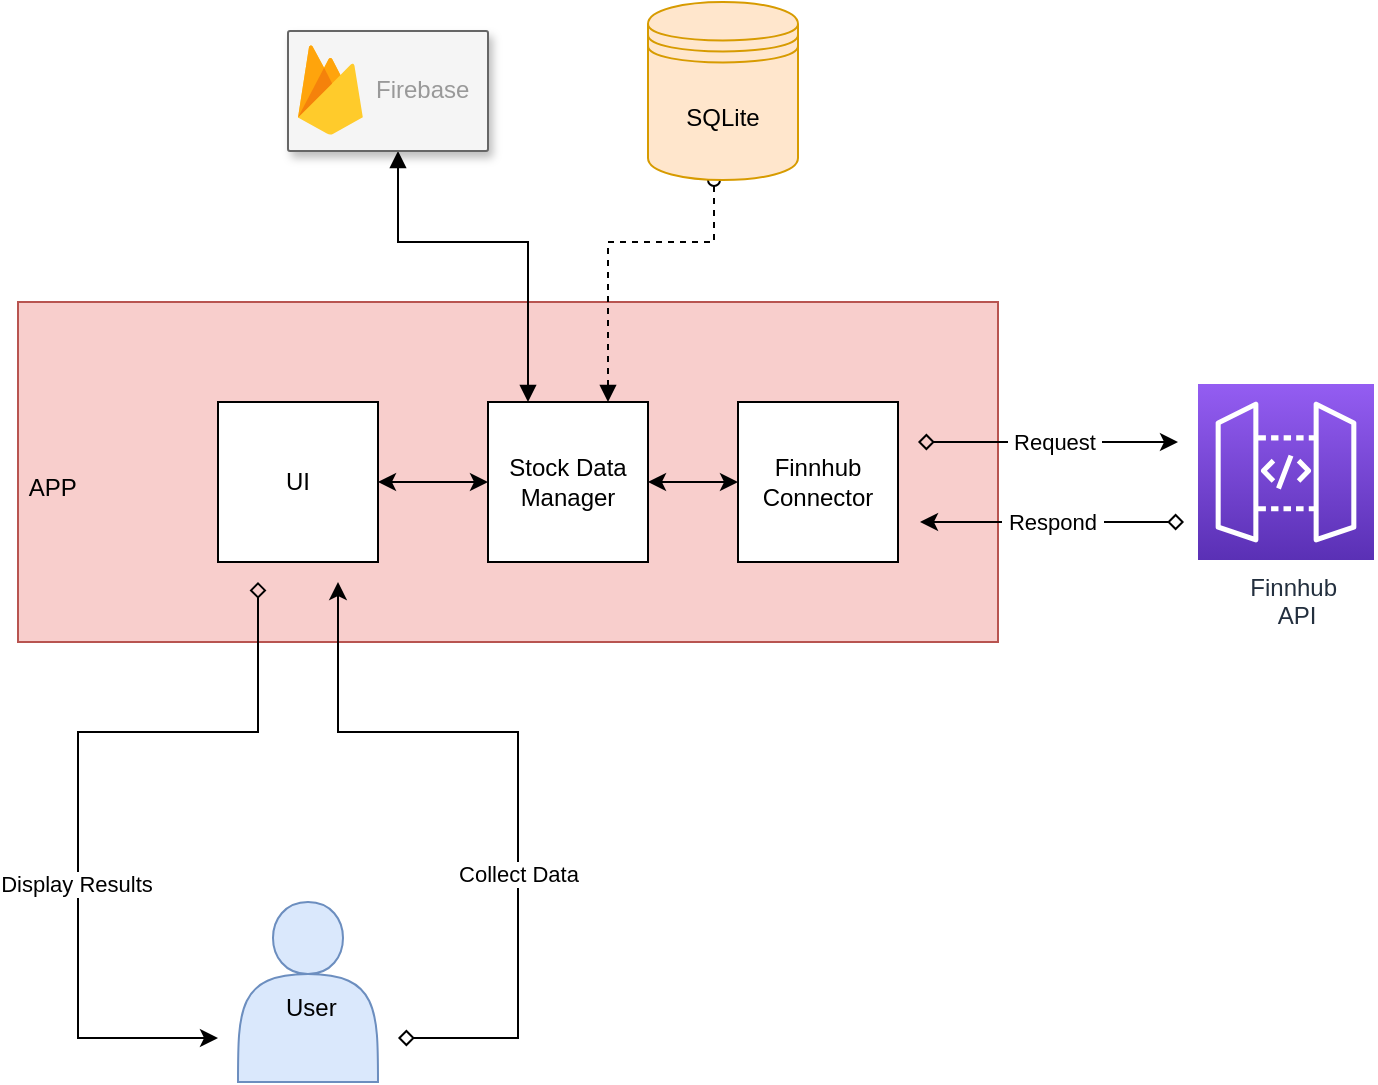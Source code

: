 <mxfile version="13.5.6" type="device"><diagram id="6PyM-qMyc1BOfhudV8DU" name="Page-1"><mxGraphModel dx="988" dy="692" grid="1" gridSize="10" guides="1" tooltips="1" connect="1" arrows="1" fold="1" page="1" pageScale="1" pageWidth="850" pageHeight="1100" math="0" shadow="0"><root><mxCell id="0"/><mxCell id="1" parent="0"/><mxCell id="2WTIk4BEWG6oWpin46tt-3" value="&lt;div&gt;&lt;span&gt;&amp;nbsp;&amp;nbsp;&lt;/span&gt;&lt;/div&gt;&lt;div&gt;&lt;span&gt;&amp;nbsp;APP&lt;/span&gt;&lt;/div&gt;" style="rounded=0;whiteSpace=wrap;html=1;align=left;fillColor=#f8cecc;strokeColor=#b85450;" vertex="1" parent="1"><mxGeometry x="150" y="670" width="490" height="170" as="geometry"/></mxCell><mxCell id="2WTIk4BEWG6oWpin46tt-4" value="Finnhub Connector" style="whiteSpace=wrap;html=1;aspect=fixed;" vertex="1" parent="1"><mxGeometry x="510" y="720" width="80" height="80" as="geometry"/></mxCell><mxCell id="2WTIk4BEWG6oWpin46tt-8" style="edgeStyle=orthogonalEdgeStyle;rounded=0;orthogonalLoop=1;jettySize=auto;html=1;exitX=1;exitY=0.5;exitDx=0;exitDy=0;entryX=0;entryY=0.5;entryDx=0;entryDy=0;startArrow=classic;startFill=1;" edge="1" parent="1" source="2WTIk4BEWG6oWpin46tt-5" target="2WTIk4BEWG6oWpin46tt-4"><mxGeometry relative="1" as="geometry"/></mxCell><mxCell id="2WTIk4BEWG6oWpin46tt-10" style="edgeStyle=orthogonalEdgeStyle;rounded=0;orthogonalLoop=1;jettySize=auto;html=1;exitX=0;exitY=0.5;exitDx=0;exitDy=0;entryX=1;entryY=0.5;entryDx=0;entryDy=0;startArrow=classic;startFill=1;" edge="1" parent="1" source="2WTIk4BEWG6oWpin46tt-5" target="2WTIk4BEWG6oWpin46tt-9"><mxGeometry relative="1" as="geometry"/></mxCell><mxCell id="2WTIk4BEWG6oWpin46tt-5" value="Stock Data Manager" style="whiteSpace=wrap;html=1;aspect=fixed;" vertex="1" parent="1"><mxGeometry x="385" y="720" width="80" height="80" as="geometry"/></mxCell><mxCell id="2WTIk4BEWG6oWpin46tt-20" style="edgeStyle=orthogonalEdgeStyle;rounded=0;orthogonalLoop=1;jettySize=auto;html=1;startArrow=diamond;startFill=0;endArrow=classic;endFill=1;" edge="1" parent="1"><mxGeometry relative="1" as="geometry"><mxPoint x="270" y="810" as="sourcePoint"/><mxPoint x="250" y="1038" as="targetPoint"/><Array as="points"><mxPoint x="270" y="885"/><mxPoint x="180" y="885"/><mxPoint x="180" y="1038"/></Array></mxGeometry></mxCell><mxCell id="2WTIk4BEWG6oWpin46tt-21" value="Display Results" style="edgeLabel;html=1;align=center;verticalAlign=middle;resizable=0;points=[];" vertex="1" connectable="0" parent="2WTIk4BEWG6oWpin46tt-20"><mxGeometry x="0.218" y="-1" relative="1" as="geometry"><mxPoint y="4" as="offset"/></mxGeometry></mxCell><mxCell id="2WTIk4BEWG6oWpin46tt-9" value="UI" style="whiteSpace=wrap;html=1;aspect=fixed;" vertex="1" parent="1"><mxGeometry x="250" y="720" width="80" height="80" as="geometry"/></mxCell><mxCell id="2WTIk4BEWG6oWpin46tt-18" style="edgeStyle=orthogonalEdgeStyle;rounded=0;orthogonalLoop=1;jettySize=auto;html=1;startArrow=diamond;startFill=0;endArrow=classic;endFill=1;" edge="1" parent="1"><mxGeometry relative="1" as="geometry"><mxPoint x="340" y="1038" as="sourcePoint"/><mxPoint x="310" y="810" as="targetPoint"/><Array as="points"><mxPoint x="400" y="1038"/><mxPoint x="400" y="885"/><mxPoint x="310" y="885"/></Array></mxGeometry></mxCell><mxCell id="2WTIk4BEWG6oWpin46tt-19" value="Collect Data" style="edgeLabel;html=1;align=center;verticalAlign=middle;resizable=0;points=[];" vertex="1" connectable="0" parent="2WTIk4BEWG6oWpin46tt-18"><mxGeometry x="-0.146" y="-2" relative="1" as="geometry"><mxPoint x="-2" y="19.5" as="offset"/></mxGeometry></mxCell><mxCell id="2WTIk4BEWG6oWpin46tt-22" value="&amp;nbsp; &amp;nbsp; &amp;nbsp; &amp;nbsp; &amp;nbsp; &amp;nbsp; &amp;nbsp;User" style="shape=actor;whiteSpace=wrap;html=1;fillColor=#dae8fc;strokeColor=#6c8ebf;" vertex="1" parent="1"><mxGeometry x="260" y="970" width="70" height="90" as="geometry"/></mxCell><mxCell id="2WTIk4BEWG6oWpin46tt-36" style="edgeStyle=orthogonalEdgeStyle;rounded=0;orthogonalLoop=1;jettySize=auto;html=1;startArrow=classic;startFill=1;endArrow=diamond;endFill=0;" edge="1" parent="1"><mxGeometry relative="1" as="geometry"><mxPoint x="730" y="740" as="sourcePoint"/><mxPoint x="600" y="740" as="targetPoint"/></mxGeometry></mxCell><mxCell id="2WTIk4BEWG6oWpin46tt-38" value="&amp;nbsp;Request&amp;nbsp;" style="edgeLabel;html=1;align=center;verticalAlign=middle;resizable=0;points=[];" vertex="1" connectable="0" parent="2WTIk4BEWG6oWpin46tt-36"><mxGeometry x="-0.05" y="2" relative="1" as="geometry"><mxPoint y="-2" as="offset"/></mxGeometry></mxCell><mxCell id="2WTIk4BEWG6oWpin46tt-37" value="&amp;nbsp;Respond&amp;nbsp;" style="edgeStyle=orthogonalEdgeStyle;rounded=0;orthogonalLoop=1;jettySize=auto;html=1;startArrow=diamond;startFill=0;endArrow=classic;endFill=1;entryX=1;entryY=0.75;entryDx=0;entryDy=0;" edge="1" parent="1"><mxGeometry relative="1" as="geometry"><mxPoint x="733" y="780" as="sourcePoint"/><mxPoint x="601" y="780" as="targetPoint"/></mxGeometry></mxCell><mxCell id="2WTIk4BEWG6oWpin46tt-24" value="&amp;nbsp; Finnhub&lt;br&gt;&amp;nbsp; &amp;nbsp;API" style="outlineConnect=0;fontColor=#232F3E;gradientColor=#945DF2;gradientDirection=north;fillColor=#5A30B5;strokeColor=#ffffff;dashed=0;verticalLabelPosition=bottom;verticalAlign=top;align=center;html=1;fontSize=12;fontStyle=0;aspect=fixed;shape=mxgraph.aws4.resourceIcon;resIcon=mxgraph.aws4.api_gateway;" vertex="1" parent="1"><mxGeometry x="740" y="711" width="88" height="88" as="geometry"/></mxCell><mxCell id="2WTIk4BEWG6oWpin46tt-45" style="edgeStyle=orthogonalEdgeStyle;rounded=0;orthogonalLoop=1;jettySize=auto;html=1;entryX=0.75;entryY=0;entryDx=0;entryDy=0;startArrow=oval;startFill=0;endArrow=block;endFill=1;dashed=1;" edge="1" parent="1" source="2WTIk4BEWG6oWpin46tt-27" target="2WTIk4BEWG6oWpin46tt-5"><mxGeometry relative="1" as="geometry"><Array as="points"><mxPoint x="498" y="640"/><mxPoint x="445" y="640"/></Array></mxGeometry></mxCell><mxCell id="2WTIk4BEWG6oWpin46tt-27" value="SQLite" style="shape=datastore;whiteSpace=wrap;html=1;fillColor=#ffe6cc;strokeColor=#d79b00;" vertex="1" parent="1"><mxGeometry x="465" y="520" width="75" height="89" as="geometry"/></mxCell><mxCell id="2WTIk4BEWG6oWpin46tt-44" style="edgeStyle=orthogonalEdgeStyle;rounded=0;orthogonalLoop=1;jettySize=auto;html=1;entryX=0.25;entryY=0;entryDx=0;entryDy=0;startArrow=block;startFill=1;endArrow=block;endFill=1;" edge="1" parent="1" source="2WTIk4BEWG6oWpin46tt-42" target="2WTIk4BEWG6oWpin46tt-5"><mxGeometry relative="1" as="geometry"><Array as="points"><mxPoint x="340" y="640"/><mxPoint x="405" y="640"/></Array></mxGeometry></mxCell><mxCell id="2WTIk4BEWG6oWpin46tt-42" value="" style="strokeColor=#666666;shadow=1;strokeWidth=1;rounded=1;absoluteArcSize=1;arcSize=2;fillColor=#f5f5f5;fontColor=#333333;" vertex="1" parent="1"><mxGeometry x="285" y="534.5" width="100" height="60" as="geometry"/></mxCell><mxCell id="2WTIk4BEWG6oWpin46tt-43" value="Firebase" style="dashed=0;connectable=0;html=1;fillColor=#5184F3;strokeColor=none;shape=mxgraph.gcp2.firebase;part=1;labelPosition=right;verticalLabelPosition=middle;align=left;verticalAlign=middle;spacingLeft=5;fontColor=#999999;fontSize=12;" vertex="1" parent="2WTIk4BEWG6oWpin46tt-42"><mxGeometry width="32.4" height="45" relative="1" as="geometry"><mxPoint x="5" y="7" as="offset"/></mxGeometry></mxCell></root></mxGraphModel></diagram></mxfile>